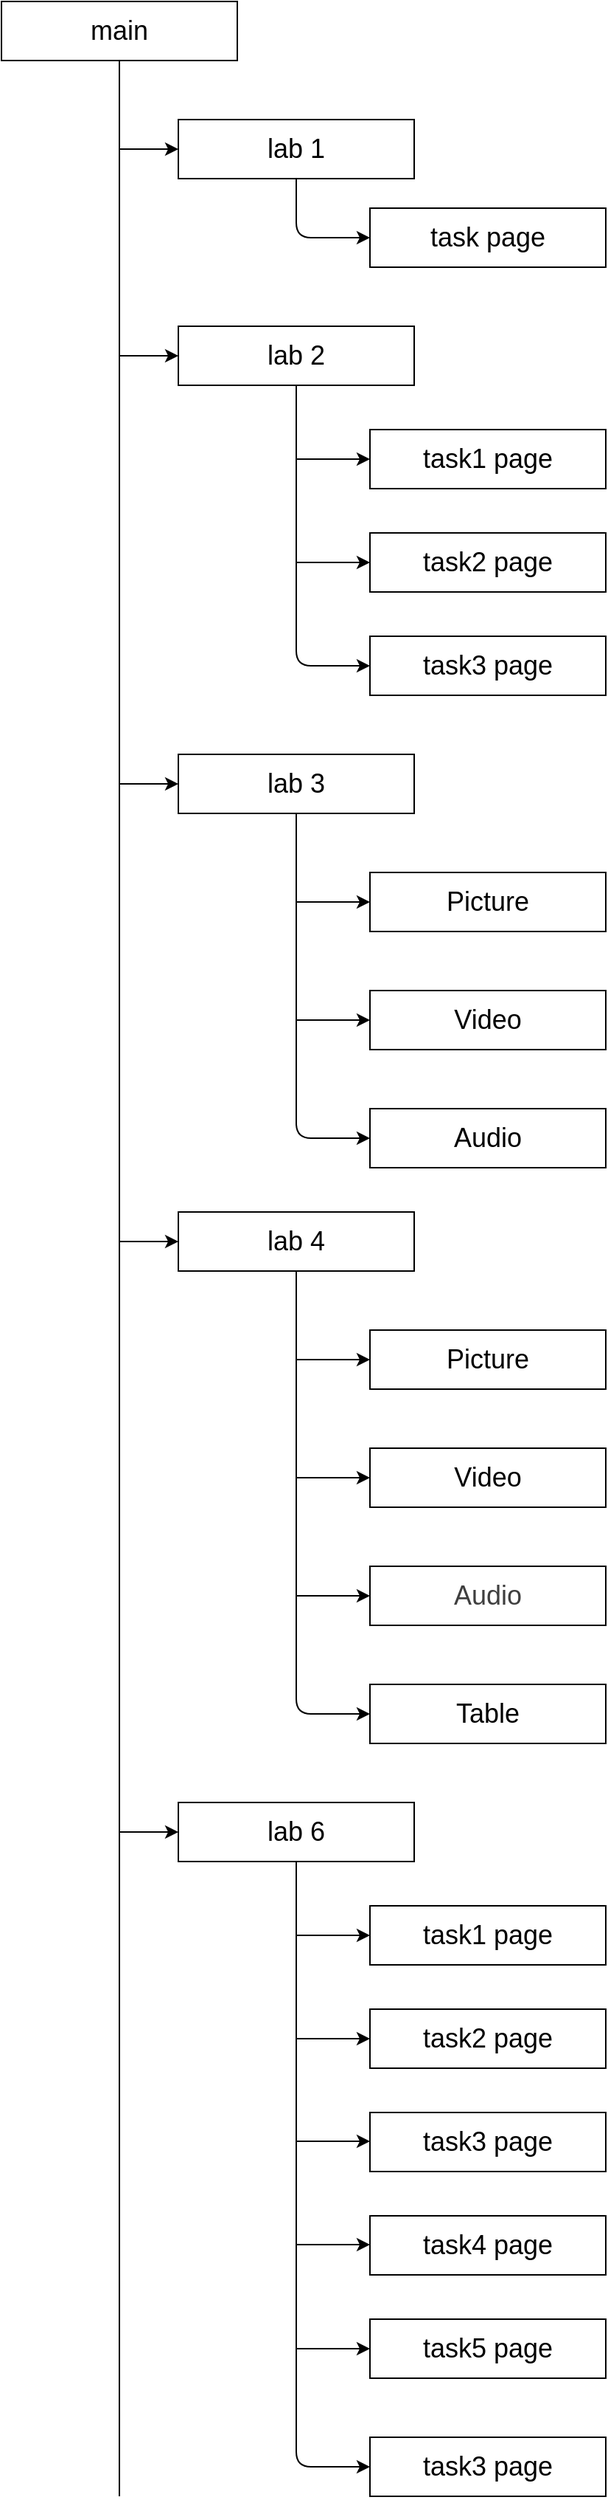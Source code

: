 <mxfile>
    <diagram id="Wq6Q8Xl2sZjQiYqTC2S3" name="first-task">
        <mxGraphModel grid="1" page="1" gridSize="10" guides="1" tooltips="1" connect="1" arrows="1" fold="1" pageScale="1" pageWidth="1100" pageHeight="1700" math="0" shadow="0">
            <root>
                <mxCell id="0"/>
                <mxCell id="1" parent="0"/>
                <mxCell id="2" value="&lt;font style=&quot;font-size: 18px;&quot;&gt;main&lt;/font&gt;" style="rounded=0;whiteSpace=wrap;html=1;" vertex="1" parent="1">
                    <mxGeometry x="10" y="5" width="160" height="40" as="geometry"/>
                </mxCell>
                <mxCell id="11" value="&lt;font style=&quot;font-size: 18px;&quot;&gt;task page&lt;/font&gt;" style="rounded=0;whiteSpace=wrap;html=1;" vertex="1" parent="1">
                    <mxGeometry x="260" y="145" width="160" height="40" as="geometry"/>
                </mxCell>
                <mxCell id="12" value="&lt;font style=&quot;font-size: 18px;&quot;&gt;lab 1&lt;/font&gt;" style="rounded=0;whiteSpace=wrap;html=1;" vertex="1" parent="1">
                    <mxGeometry x="130" y="85" width="160" height="40" as="geometry"/>
                </mxCell>
                <mxCell id="15" value="" style="endArrow=none;html=1;entryX=0.5;entryY=1;entryDx=0;entryDy=0;" edge="1" parent="1" target="2">
                    <mxGeometry width="50" height="50" relative="1" as="geometry">
                        <mxPoint x="90" y="1695" as="sourcePoint"/>
                        <mxPoint x="70" y="75" as="targetPoint"/>
                    </mxGeometry>
                </mxCell>
                <mxCell id="16" value="" style="endArrow=classic;html=1;entryX=0;entryY=0.5;entryDx=0;entryDy=0;" edge="1" parent="1" target="12">
                    <mxGeometry width="50" height="50" relative="1" as="geometry">
                        <mxPoint x="90" y="105" as="sourcePoint"/>
                        <mxPoint x="150" y="185" as="targetPoint"/>
                    </mxGeometry>
                </mxCell>
                <mxCell id="18" value="" style="endArrow=classic;html=1;entryX=0;entryY=0.5;entryDx=0;entryDy=0;exitX=0.5;exitY=1;exitDx=0;exitDy=0;" edge="1" parent="1" source="12" target="11">
                    <mxGeometry width="50" height="50" relative="1" as="geometry">
                        <mxPoint x="210" y="185" as="sourcePoint"/>
                        <mxPoint x="270" y="245" as="targetPoint"/>
                        <Array as="points">
                            <mxPoint x="210" y="165"/>
                        </Array>
                    </mxGeometry>
                </mxCell>
                <mxCell id="19" value="&lt;font style=&quot;font-size: 18px;&quot;&gt;lab 2&lt;/font&gt;" style="rounded=0;whiteSpace=wrap;html=1;" vertex="1" parent="1">
                    <mxGeometry x="130" y="225" width="160" height="40" as="geometry"/>
                </mxCell>
                <mxCell id="20" value="" style="endArrow=classic;html=1;entryX=0;entryY=0.5;entryDx=0;entryDy=0;" edge="1" parent="1" target="19">
                    <mxGeometry width="50" height="50" relative="1" as="geometry">
                        <mxPoint x="90" y="245" as="sourcePoint"/>
                        <mxPoint x="160" y="295" as="targetPoint"/>
                    </mxGeometry>
                </mxCell>
                <mxCell id="22" value="" style="endArrow=classic;html=1;exitX=0.5;exitY=1;exitDx=0;exitDy=0;entryX=0;entryY=0.5;entryDx=0;entryDy=0;" edge="1" parent="1" source="19" target="26">
                    <mxGeometry width="50" height="50" relative="1" as="geometry">
                        <mxPoint x="190" y="405" as="sourcePoint"/>
                        <mxPoint x="210" y="505" as="targetPoint"/>
                        <Array as="points">
                            <mxPoint x="210" y="455"/>
                        </Array>
                    </mxGeometry>
                </mxCell>
                <mxCell id="23" value="&lt;font style=&quot;font-size: 18px;&quot;&gt;task1 page&lt;/font&gt;" style="rounded=0;whiteSpace=wrap;html=1;" vertex="1" parent="1">
                    <mxGeometry x="260" y="295" width="160" height="40" as="geometry"/>
                </mxCell>
                <mxCell id="24" value="" style="endArrow=classic;html=1;entryX=0;entryY=0.5;entryDx=0;entryDy=0;" edge="1" parent="1" target="23">
                    <mxGeometry width="50" height="50" relative="1" as="geometry">
                        <mxPoint x="210" y="315" as="sourcePoint"/>
                        <mxPoint x="270" y="345" as="targetPoint"/>
                    </mxGeometry>
                </mxCell>
                <mxCell id="25" value="&lt;font style=&quot;font-size: 18px;&quot;&gt;task2 page&lt;/font&gt;" style="rounded=0;whiteSpace=wrap;html=1;" vertex="1" parent="1">
                    <mxGeometry x="260" y="365" width="160" height="40" as="geometry"/>
                </mxCell>
                <mxCell id="26" value="&lt;font style=&quot;font-size: 18px;&quot;&gt;task3 page&lt;/font&gt;" style="rounded=0;whiteSpace=wrap;html=1;" vertex="1" parent="1">
                    <mxGeometry x="260" y="435" width="160" height="40" as="geometry"/>
                </mxCell>
                <mxCell id="27" value="" style="endArrow=classic;html=1;entryX=0;entryY=0.5;entryDx=0;entryDy=0;" edge="1" parent="1" target="25">
                    <mxGeometry width="50" height="50" relative="1" as="geometry">
                        <mxPoint x="210" y="385" as="sourcePoint"/>
                        <mxPoint x="180" y="375" as="targetPoint"/>
                    </mxGeometry>
                </mxCell>
                <mxCell id="28" value="&lt;font style=&quot;font-size: 18px;&quot;&gt;lab 3&lt;/font&gt;" style="rounded=0;whiteSpace=wrap;html=1;" vertex="1" parent="1">
                    <mxGeometry x="130" y="515" width="160" height="40" as="geometry"/>
                </mxCell>
                <mxCell id="29" value="" style="endArrow=classic;html=1;entryX=0;entryY=0.5;entryDx=0;entryDy=0;" edge="1" parent="1" target="28">
                    <mxGeometry width="50" height="50" relative="1" as="geometry">
                        <mxPoint x="90" y="535" as="sourcePoint"/>
                        <mxPoint x="110" y="545" as="targetPoint"/>
                    </mxGeometry>
                </mxCell>
                <mxCell id="30" value="&lt;font style=&quot;font-size: 18px;&quot;&gt;Picture&lt;/font&gt;" style="rounded=0;whiteSpace=wrap;html=1;" vertex="1" parent="1">
                    <mxGeometry x="260" y="595" width="160" height="40" as="geometry"/>
                </mxCell>
                <mxCell id="31" value="" style="endArrow=classic;html=1;exitX=0.5;exitY=1;exitDx=0;exitDy=0;entryX=0;entryY=0.5;entryDx=0;entryDy=0;" edge="1" parent="1" source="28" target="33">
                    <mxGeometry width="50" height="50" relative="1" as="geometry">
                        <mxPoint x="140" y="735" as="sourcePoint"/>
                        <mxPoint x="210" y="755" as="targetPoint"/>
                        <Array as="points">
                            <mxPoint x="210" y="775"/>
                        </Array>
                    </mxGeometry>
                </mxCell>
                <mxCell id="32" value="&lt;font style=&quot;font-size: 18px;&quot;&gt;Video&lt;/font&gt;" style="rounded=0;whiteSpace=wrap;html=1;" vertex="1" parent="1">
                    <mxGeometry x="260" y="675" width="160" height="40" as="geometry"/>
                </mxCell>
                <mxCell id="33" value="&lt;font style=&quot;font-size: 18px;&quot;&gt;Audio&lt;/font&gt;" style="rounded=0;whiteSpace=wrap;html=1;" vertex="1" parent="1">
                    <mxGeometry x="260" y="755" width="160" height="40" as="geometry"/>
                </mxCell>
                <mxCell id="34" value="" style="endArrow=classic;html=1;entryX=0;entryY=0.5;entryDx=0;entryDy=0;" edge="1" parent="1" target="30">
                    <mxGeometry width="50" height="50" relative="1" as="geometry">
                        <mxPoint x="210" y="615" as="sourcePoint"/>
                        <mxPoint x="200" y="675" as="targetPoint"/>
                    </mxGeometry>
                </mxCell>
                <mxCell id="35" value="" style="endArrow=classic;html=1;entryX=0;entryY=0.5;entryDx=0;entryDy=0;" edge="1" parent="1" target="32">
                    <mxGeometry width="50" height="50" relative="1" as="geometry">
                        <mxPoint x="210" y="695" as="sourcePoint"/>
                        <mxPoint x="210" y="685" as="targetPoint"/>
                    </mxGeometry>
                </mxCell>
                <mxCell id="36" value="&lt;font style=&quot;font-size: 18px;&quot;&gt;lab 4&lt;/font&gt;" style="rounded=0;whiteSpace=wrap;html=1;" vertex="1" parent="1">
                    <mxGeometry x="130" y="825" width="160" height="40" as="geometry"/>
                </mxCell>
                <mxCell id="37" value="" style="endArrow=classic;html=1;entryX=0;entryY=0.5;entryDx=0;entryDy=0;" edge="1" parent="1" target="36">
                    <mxGeometry width="50" height="50" relative="1" as="geometry">
                        <mxPoint x="90" y="845" as="sourcePoint"/>
                        <mxPoint x="110" y="855" as="targetPoint"/>
                    </mxGeometry>
                </mxCell>
                <mxCell id="38" value="&lt;font style=&quot;font-size: 18px;&quot;&gt;Picture&lt;/font&gt;" style="rounded=0;whiteSpace=wrap;html=1;" vertex="1" parent="1">
                    <mxGeometry x="260" y="905" width="160" height="40" as="geometry"/>
                </mxCell>
                <mxCell id="39" value="" style="endArrow=classic;html=1;exitX=0.5;exitY=1;exitDx=0;exitDy=0;entryX=0;entryY=0.5;entryDx=0;entryDy=0;" edge="1" parent="1" source="36" target="41">
                    <mxGeometry width="50" height="50" relative="1" as="geometry">
                        <mxPoint x="140" y="1045" as="sourcePoint"/>
                        <mxPoint x="210" y="1065" as="targetPoint"/>
                        <Array as="points">
                            <mxPoint x="210" y="1165"/>
                        </Array>
                    </mxGeometry>
                </mxCell>
                <mxCell id="40" value="&lt;font style=&quot;font-size: 18px;&quot;&gt;Video&lt;/font&gt;" style="rounded=0;whiteSpace=wrap;html=1;" vertex="1" parent="1">
                    <mxGeometry x="260" y="985" width="160" height="40" as="geometry"/>
                </mxCell>
                <mxCell id="41" value="&lt;font style=&quot;font-size: 18px;&quot;&gt;Table&lt;/font&gt;" style="rounded=0;whiteSpace=wrap;html=1;" vertex="1" parent="1">
                    <mxGeometry x="260" y="1145" width="160" height="40" as="geometry"/>
                </mxCell>
                <mxCell id="42" value="" style="endArrow=classic;html=1;entryX=0;entryY=0.5;entryDx=0;entryDy=0;" edge="1" parent="1" target="38">
                    <mxGeometry width="50" height="50" relative="1" as="geometry">
                        <mxPoint x="210" y="925" as="sourcePoint"/>
                        <mxPoint x="200" y="985" as="targetPoint"/>
                    </mxGeometry>
                </mxCell>
                <mxCell id="43" value="" style="endArrow=classic;html=1;entryX=0;entryY=0.5;entryDx=0;entryDy=0;" edge="1" parent="1" target="40">
                    <mxGeometry width="50" height="50" relative="1" as="geometry">
                        <mxPoint x="210" y="1005" as="sourcePoint"/>
                        <mxPoint x="210" y="995" as="targetPoint"/>
                    </mxGeometry>
                </mxCell>
                <mxCell id="44" value="&lt;span style=&quot;color: rgb(63, 63, 63); font-size: 18px;&quot;&gt;Audio&lt;/span&gt;" style="rounded=0;whiteSpace=wrap;html=1;" vertex="1" parent="1">
                    <mxGeometry x="260" y="1065" width="160" height="40" as="geometry"/>
                </mxCell>
                <mxCell id="45" value="" style="endArrow=classic;html=1;entryX=0;entryY=0.5;entryDx=0;entryDy=0;" edge="1" parent="1" target="44">
                    <mxGeometry width="50" height="50" relative="1" as="geometry">
                        <mxPoint x="210" y="1085" as="sourcePoint"/>
                        <mxPoint x="270" y="1015" as="targetPoint"/>
                    </mxGeometry>
                </mxCell>
                <mxCell id="46" value="&lt;font style=&quot;font-size: 18px;&quot;&gt;lab 6&lt;/font&gt;" style="rounded=0;whiteSpace=wrap;html=1;" vertex="1" parent="1">
                    <mxGeometry x="130" y="1225" width="160" height="40" as="geometry"/>
                </mxCell>
                <mxCell id="47" value="" style="endArrow=classic;html=1;entryX=0;entryY=0.5;entryDx=0;entryDy=0;" edge="1" parent="1" target="46">
                    <mxGeometry width="50" height="50" relative="1" as="geometry">
                        <mxPoint x="90" y="1245" as="sourcePoint"/>
                        <mxPoint x="160" y="1295" as="targetPoint"/>
                    </mxGeometry>
                </mxCell>
                <mxCell id="48" value="" style="endArrow=classic;html=1;exitX=0.5;exitY=1;exitDx=0;exitDy=0;entryX=0;entryY=0.5;entryDx=0;entryDy=0;" edge="1" parent="1" source="46" target="52">
                    <mxGeometry width="50" height="50" relative="1" as="geometry">
                        <mxPoint x="190" y="1405" as="sourcePoint"/>
                        <mxPoint x="210" y="1505" as="targetPoint"/>
                        <Array as="points">
                            <mxPoint x="210" y="1675"/>
                        </Array>
                    </mxGeometry>
                </mxCell>
                <mxCell id="49" value="&lt;font style=&quot;font-size: 18px;&quot;&gt;task1 page&lt;/font&gt;" style="rounded=0;whiteSpace=wrap;html=1;" vertex="1" parent="1">
                    <mxGeometry x="260" y="1295" width="160" height="40" as="geometry"/>
                </mxCell>
                <mxCell id="50" value="" style="endArrow=classic;html=1;entryX=0;entryY=0.5;entryDx=0;entryDy=0;" edge="1" parent="1" target="49">
                    <mxGeometry width="50" height="50" relative="1" as="geometry">
                        <mxPoint x="210" y="1315" as="sourcePoint"/>
                        <mxPoint x="270" y="1345" as="targetPoint"/>
                    </mxGeometry>
                </mxCell>
                <mxCell id="51" value="&lt;font style=&quot;font-size: 18px;&quot;&gt;task2 page&lt;/font&gt;" style="rounded=0;whiteSpace=wrap;html=1;" vertex="1" parent="1">
                    <mxGeometry x="260" y="1365" width="160" height="40" as="geometry"/>
                </mxCell>
                <mxCell id="52" value="&lt;font style=&quot;font-size: 18px;&quot;&gt;task3 page&lt;/font&gt;" style="rounded=0;whiteSpace=wrap;html=1;" vertex="1" parent="1">
                    <mxGeometry x="260" y="1655" width="160" height="40" as="geometry"/>
                </mxCell>
                <mxCell id="53" value="" style="endArrow=classic;html=1;entryX=0;entryY=0.5;entryDx=0;entryDy=0;" edge="1" parent="1" target="51">
                    <mxGeometry width="50" height="50" relative="1" as="geometry">
                        <mxPoint x="210" y="1385" as="sourcePoint"/>
                        <mxPoint x="180" y="1375" as="targetPoint"/>
                    </mxGeometry>
                </mxCell>
                <mxCell id="54" value="&lt;font style=&quot;font-size: 18px;&quot;&gt;task3 page&lt;/font&gt;" style="rounded=0;whiteSpace=wrap;html=1;" vertex="1" parent="1">
                    <mxGeometry x="260" y="1435" width="160" height="40" as="geometry"/>
                </mxCell>
                <mxCell id="55" value="&lt;font style=&quot;font-size: 18px;&quot;&gt;task4 page&lt;/font&gt;" style="rounded=0;whiteSpace=wrap;html=1;" vertex="1" parent="1">
                    <mxGeometry x="260" y="1505" width="160" height="40" as="geometry"/>
                </mxCell>
                <mxCell id="56" value="&lt;font style=&quot;font-size: 18px;&quot;&gt;task5 page&lt;/font&gt;" style="rounded=0;whiteSpace=wrap;html=1;" vertex="1" parent="1">
                    <mxGeometry x="260" y="1575" width="160" height="40" as="geometry"/>
                </mxCell>
                <mxCell id="57" value="" style="endArrow=classic;html=1;entryX=0;entryY=0.5;entryDx=0;entryDy=0;" edge="1" parent="1">
                    <mxGeometry width="50" height="50" relative="1" as="geometry">
                        <mxPoint x="210" y="1454.55" as="sourcePoint"/>
                        <mxPoint x="260" y="1454.55" as="targetPoint"/>
                    </mxGeometry>
                </mxCell>
                <mxCell id="58" value="" style="endArrow=classic;html=1;entryX=0;entryY=0.5;entryDx=0;entryDy=0;" edge="1" parent="1">
                    <mxGeometry width="50" height="50" relative="1" as="geometry">
                        <mxPoint x="210" y="1524.55" as="sourcePoint"/>
                        <mxPoint x="260" y="1524.55" as="targetPoint"/>
                    </mxGeometry>
                </mxCell>
                <mxCell id="59" value="" style="endArrow=classic;html=1;entryX=0;entryY=0.5;entryDx=0;entryDy=0;" edge="1" parent="1" target="56">
                    <mxGeometry width="50" height="50" relative="1" as="geometry">
                        <mxPoint x="210" y="1595" as="sourcePoint"/>
                        <mxPoint x="290" y="1415" as="targetPoint"/>
                    </mxGeometry>
                </mxCell>
            </root>
        </mxGraphModel>
    </diagram>
    <diagram id="vearafOHlQqBymLVtzBv" name="second-task">
        <mxGraphModel dx="1395" dy="736" grid="1" gridSize="10" guides="1" tooltips="1" connect="1" arrows="1" fold="1" page="1" pageScale="1" pageWidth="1100" pageHeight="1700" math="0" shadow="0">
            <root>
                <mxCell id="0"/>
                <mxCell id="1" parent="0"/>
                <mxCell id="4dJyet0Ae-Hv-cmUetlp-4" value="HOMEPAGE&lt;div&gt;&lt;br&gt;&lt;/div&gt;" style="rounded=1;whiteSpace=wrap;html=1;" vertex="1" parent="1">
                    <mxGeometry x="360" y="40" width="200" height="40" as="geometry"/>
                </mxCell>
                <mxCell id="4dJyet0Ae-Hv-cmUetlp-5" value="Hero Banner" style="rounded=0;whiteSpace=wrap;html=1;" vertex="1" parent="1">
                    <mxGeometry x="360" y="70" width="200" height="30" as="geometry"/>
                </mxCell>
                <mxCell id="4dJyet0Ae-Hv-cmUetlp-6" value="Support Team Intro" style="rounded=0;whiteSpace=wrap;html=1;" vertex="1" parent="1">
                    <mxGeometry x="360" y="100" width="200" height="30" as="geometry"/>
                </mxCell>
                <mxCell id="4dJyet0Ae-Hv-cmUetlp-7" value="Footer" style="rounded=0;whiteSpace=wrap;html=1;" vertex="1" parent="1">
                    <mxGeometry x="360" y="340" width="200" height="30" as="geometry"/>
                </mxCell>
                <mxCell id="4dJyet0Ae-Hv-cmUetlp-8" value="Partners/Corporate/Brokers" style="rounded=0;whiteSpace=wrap;html=1;" vertex="1" parent="1">
                    <mxGeometry x="360" y="310" width="200" height="30" as="geometry"/>
                </mxCell>
                <mxCell id="4dJyet0Ae-Hv-cmUetlp-9" value="Blog News" style="rounded=0;whiteSpace=wrap;html=1;" vertex="1" parent="1">
                    <mxGeometry x="360" y="280" width="200" height="30" as="geometry"/>
                </mxCell>
                <mxCell id="4dJyet0Ae-Hv-cmUetlp-10" value="Custom Stories" style="rounded=0;whiteSpace=wrap;html=1;" vertex="1" parent="1">
                    <mxGeometry x="360" y="250" width="200" height="30" as="geometry"/>
                </mxCell>
                <mxCell id="4dJyet0Ae-Hv-cmUetlp-11" value="A Modern App" style="rounded=0;whiteSpace=wrap;html=1;" vertex="1" parent="1">
                    <mxGeometry x="360" y="220" width="200" height="30" as="geometry"/>
                </mxCell>
                <mxCell id="4dJyet0Ae-Hv-cmUetlp-12" value="Your Benefits" style="rounded=0;whiteSpace=wrap;html=1;" vertex="1" parent="1">
                    <mxGeometry x="360" y="190" width="200" height="30" as="geometry"/>
                </mxCell>
                <mxCell id="4dJyet0Ae-Hv-cmUetlp-13" value="Product List" style="rounded=0;whiteSpace=wrap;html=1;" vertex="1" parent="1">
                    <mxGeometry x="360" y="160" width="200" height="30" as="geometry"/>
                </mxCell>
                <mxCell id="4dJyet0Ae-Hv-cmUetlp-14" value="Products" style="rounded=0;whiteSpace=wrap;html=1;" vertex="1" parent="1">
                    <mxGeometry x="360" y="130" width="200" height="30" as="geometry"/>
                </mxCell>
                <mxCell id="4dJyet0Ae-Hv-cmUetlp-17" value="&lt;div&gt;Get a quote now&lt;/div&gt;&lt;div&gt;&lt;br&gt;&lt;/div&gt;" style="rounded=1;whiteSpace=wrap;html=1;" vertex="1" parent="1">
                    <mxGeometry y="450" width="200" height="40" as="geometry"/>
                </mxCell>
                <mxCell id="4dJyet0Ae-Hv-cmUetlp-18" value="Header App" style="rounded=0;whiteSpace=wrap;html=1;" vertex="1" parent="1">
                    <mxGeometry y="480" width="200" height="30" as="geometry"/>
                </mxCell>
                <mxCell id="4dJyet0Ae-Hv-cmUetlp-19" value="Steps" style="rounded=0;whiteSpace=wrap;html=1;" vertex="1" parent="1">
                    <mxGeometry y="510" width="200" height="30" as="geometry"/>
                </mxCell>
                <mxCell id="4dJyet0Ae-Hv-cmUetlp-20" value="Footer" style="rounded=0;whiteSpace=wrap;html=1;" vertex="1" parent="1">
                    <mxGeometry y="570" width="200" height="30" as="geometry"/>
                </mxCell>
                <mxCell id="4dJyet0Ae-Hv-cmUetlp-21" value="Application Form" style="rounded=0;whiteSpace=wrap;html=1;" vertex="1" parent="1">
                    <mxGeometry y="540" width="200" height="30" as="geometry"/>
                </mxCell>
                <mxCell id="4dJyet0Ae-Hv-cmUetlp-22" value="&lt;div&gt;Our Support Team&lt;/div&gt;&lt;div&gt;&lt;br&gt;&lt;/div&gt;" style="rounded=1;whiteSpace=wrap;html=1;" vertex="1" parent="1">
                    <mxGeometry x="260" y="450" width="200" height="40" as="geometry"/>
                </mxCell>
                <mxCell id="4dJyet0Ae-Hv-cmUetlp-23" value="Page title + Intro" style="rounded=0;whiteSpace=wrap;html=1;" vertex="1" parent="1">
                    <mxGeometry x="260" y="480" width="200" height="30" as="geometry"/>
                </mxCell>
                <mxCell id="4dJyet0Ae-Hv-cmUetlp-24" value="Photo team group" style="rounded=0;whiteSpace=wrap;html=1;" vertex="1" parent="1">
                    <mxGeometry x="260" y="510" width="200" height="30" as="geometry"/>
                </mxCell>
                <mxCell id="4dJyet0Ae-Hv-cmUetlp-25" value="Footer" style="rounded=0;whiteSpace=wrap;html=1;" vertex="1" parent="1">
                    <mxGeometry x="260" y="570" width="200" height="30" as="geometry"/>
                </mxCell>
                <mxCell id="4dJyet0Ae-Hv-cmUetlp-26" value="Services Description" style="rounded=0;whiteSpace=wrap;html=1;" vertex="1" parent="1">
                    <mxGeometry x="260" y="540" width="200" height="30" as="geometry"/>
                </mxCell>
                <mxCell id="4dJyet0Ae-Hv-cmUetlp-27" value="&lt;div&gt;Our Support Team&lt;/div&gt;&lt;div&gt;&lt;br&gt;&lt;/div&gt;" style="rounded=1;whiteSpace=wrap;html=1;" vertex="1" parent="1">
                    <mxGeometry x="500" y="450" width="200" height="40" as="geometry"/>
                </mxCell>
                <mxCell id="4dJyet0Ae-Hv-cmUetlp-28" value="Page title + Intro" style="rounded=0;whiteSpace=wrap;html=1;" vertex="1" parent="1">
                    <mxGeometry x="500" y="480" width="200" height="30" as="geometry"/>
                </mxCell>
                <mxCell id="4dJyet0Ae-Hv-cmUetlp-29" value="Photo team group" style="rounded=0;whiteSpace=wrap;html=1;" vertex="1" parent="1">
                    <mxGeometry x="500" y="510" width="200" height="30" as="geometry"/>
                </mxCell>
                <mxCell id="4dJyet0Ae-Hv-cmUetlp-30" value="Footer" style="rounded=0;whiteSpace=wrap;html=1;" vertex="1" parent="1">
                    <mxGeometry x="500" y="570" width="200" height="30" as="geometry"/>
                </mxCell>
                <mxCell id="4dJyet0Ae-Hv-cmUetlp-31" value="Services Description" style="rounded=0;whiteSpace=wrap;html=1;" vertex="1" parent="1">
                    <mxGeometry x="500" y="540" width="200" height="30" as="geometry"/>
                </mxCell>
                <mxCell id="4dJyet0Ae-Hv-cmUetlp-32" value="Footer" style="rounded=0;whiteSpace=wrap;html=1;" vertex="1" parent="1">
                    <mxGeometry x="500" y="630" width="200" height="30" as="geometry"/>
                </mxCell>
                <mxCell id="4dJyet0Ae-Hv-cmUetlp-33" value="Services Description" style="rounded=0;whiteSpace=wrap;html=1;" vertex="1" parent="1">
                    <mxGeometry x="500" y="600" width="200" height="30" as="geometry"/>
                </mxCell>
            </root>
        </mxGraphModel>
    </diagram>
</mxfile>
